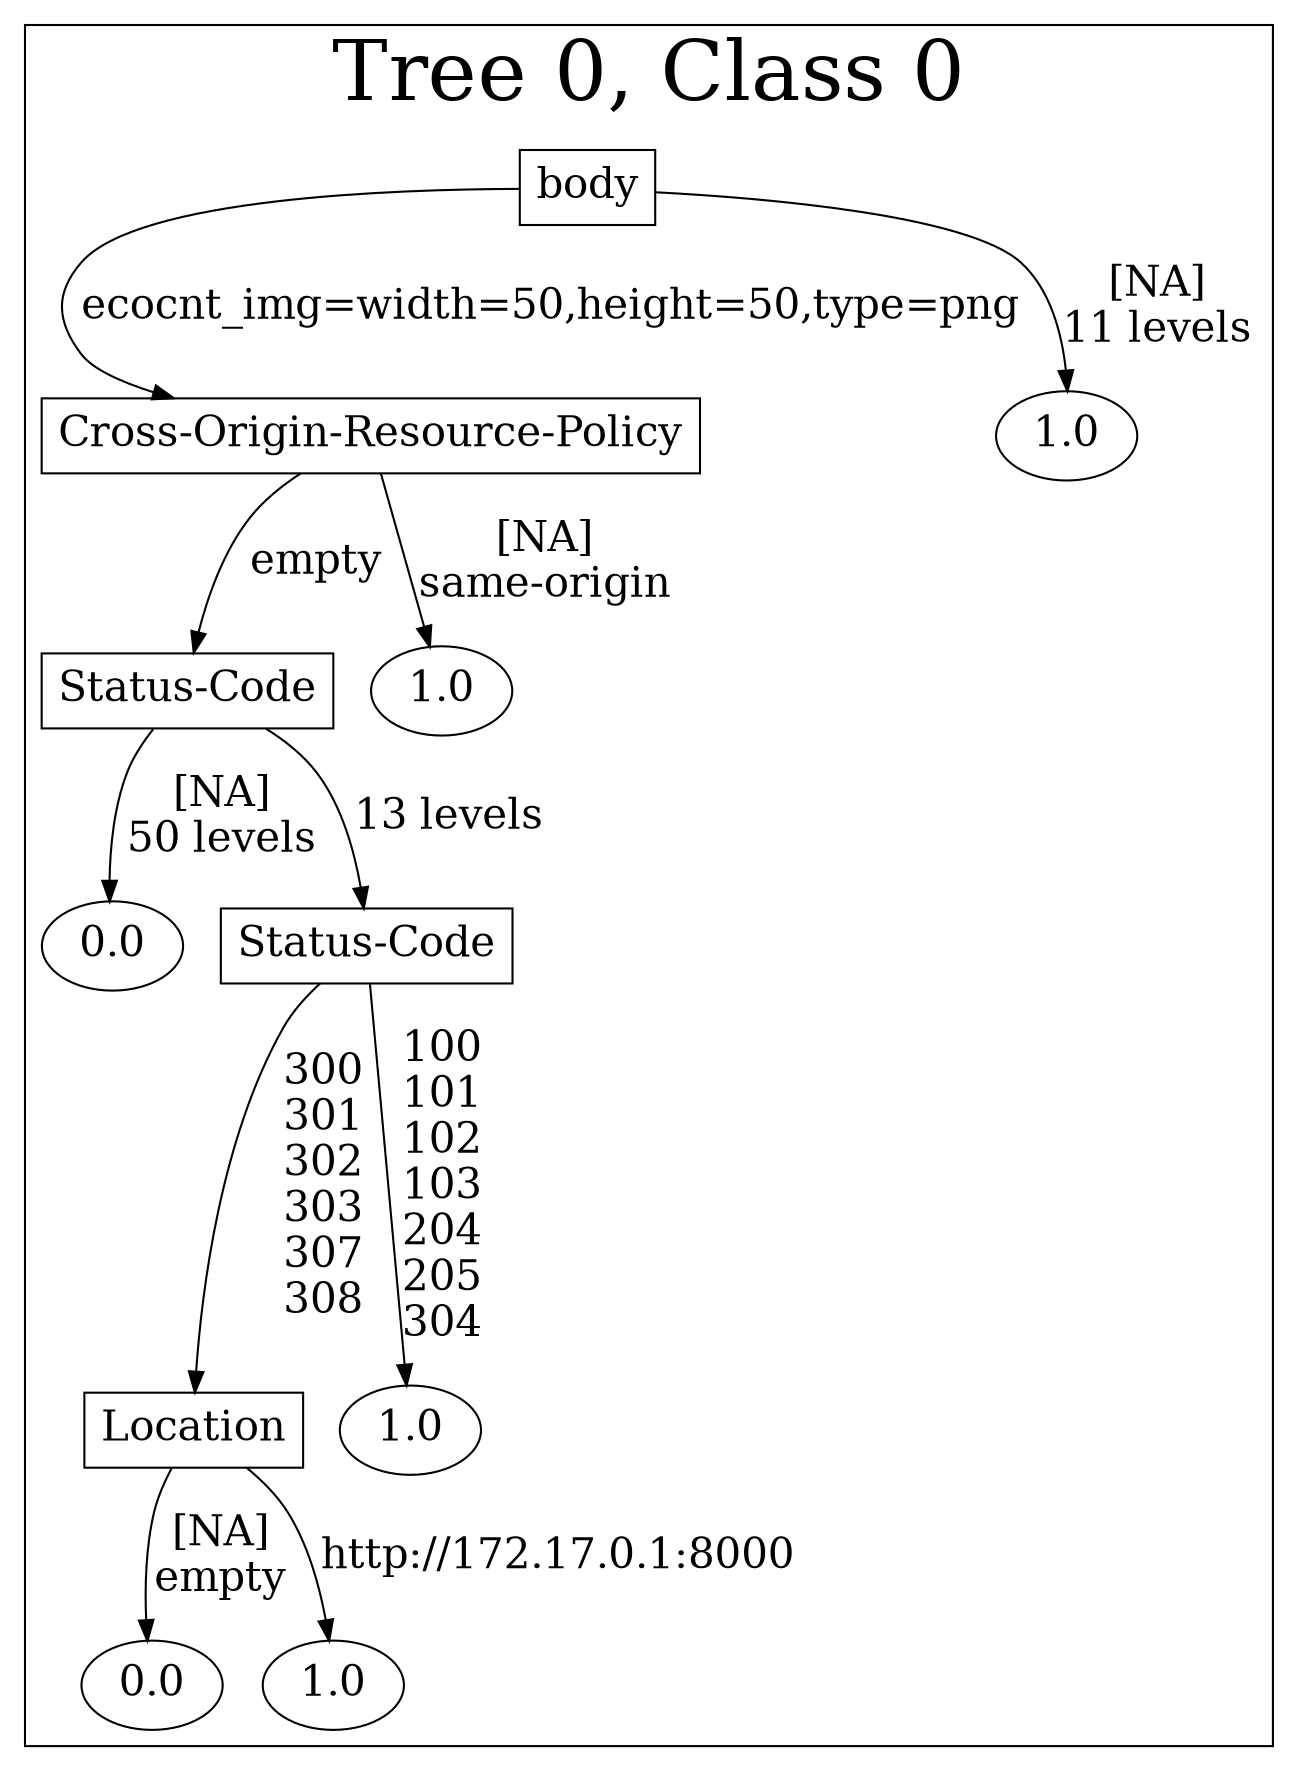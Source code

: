 /*
Generated by:
    http://https://github.com/h2oai/h2o-3/tree/master/h2o-genmodel/src/main/java/hex/genmodel/tools/PrintMojo.java
*/

/*
On a mac:

$ brew install graphviz
$ dot -Tpng file.gv -o file.png
$ open file.png
*/

digraph G {

subgraph cluster_0 {
/* Nodes */

/* Level 0 */
{
"SG_0_Node_0" [shape=box, fontsize=20, label="body"]
}

/* Level 1 */
{
"SG_0_Node_1" [shape=box, fontsize=20, label="Cross-Origin-Resource-Policy"]
"SG_0_Node_5" [fontsize=20, label="1.0"]
}

/* Level 2 */
{
"SG_0_Node_2" [shape=box, fontsize=20, label="Status-Code"]
"SG_0_Node_6" [fontsize=20, label="1.0"]
}

/* Level 3 */
{
"SG_0_Node_7" [fontsize=20, label="0.0"]
"SG_0_Node_3" [shape=box, fontsize=20, label="Status-Code"]
}

/* Level 4 */
{
"SG_0_Node_4" [shape=box, fontsize=20, label="Location"]
"SG_0_Node_8" [fontsize=20, label="1.0"]
}

/* Level 5 */
{
"SG_0_Node_9" [fontsize=20, label="0.0"]
"SG_0_Node_10" [fontsize=20, label="1.0"]
}

/* Edges */
"SG_0_Node_0" -> "SG_0_Node_1" [fontsize=20, label="ecocnt_img=width=50,height=50,type=png
"]
"SG_0_Node_0" -> "SG_0_Node_5" [fontsize=20, label="[NA]
11 levels
"]
"SG_0_Node_1" -> "SG_0_Node_2" [fontsize=20, label="empty
"]
"SG_0_Node_1" -> "SG_0_Node_6" [fontsize=20, label="[NA]
same-origin
"]
"SG_0_Node_2" -> "SG_0_Node_7" [fontsize=20, label="[NA]
50 levels
"]
"SG_0_Node_2" -> "SG_0_Node_3" [fontsize=20, label="13 levels
"]
"SG_0_Node_3" -> "SG_0_Node_4" [fontsize=20, label="300
301
302
303
307
308
"]
"SG_0_Node_3" -> "SG_0_Node_8" [fontsize=20, label="100
101
102
103
204
205
304
"]
"SG_0_Node_4" -> "SG_0_Node_9" [fontsize=20, label="[NA]
empty
"]
"SG_0_Node_4" -> "SG_0_Node_10" [fontsize=20, label="http://172.17.0.1:8000
"]

fontsize=40
label="Tree 0, Class 0"
}

}

